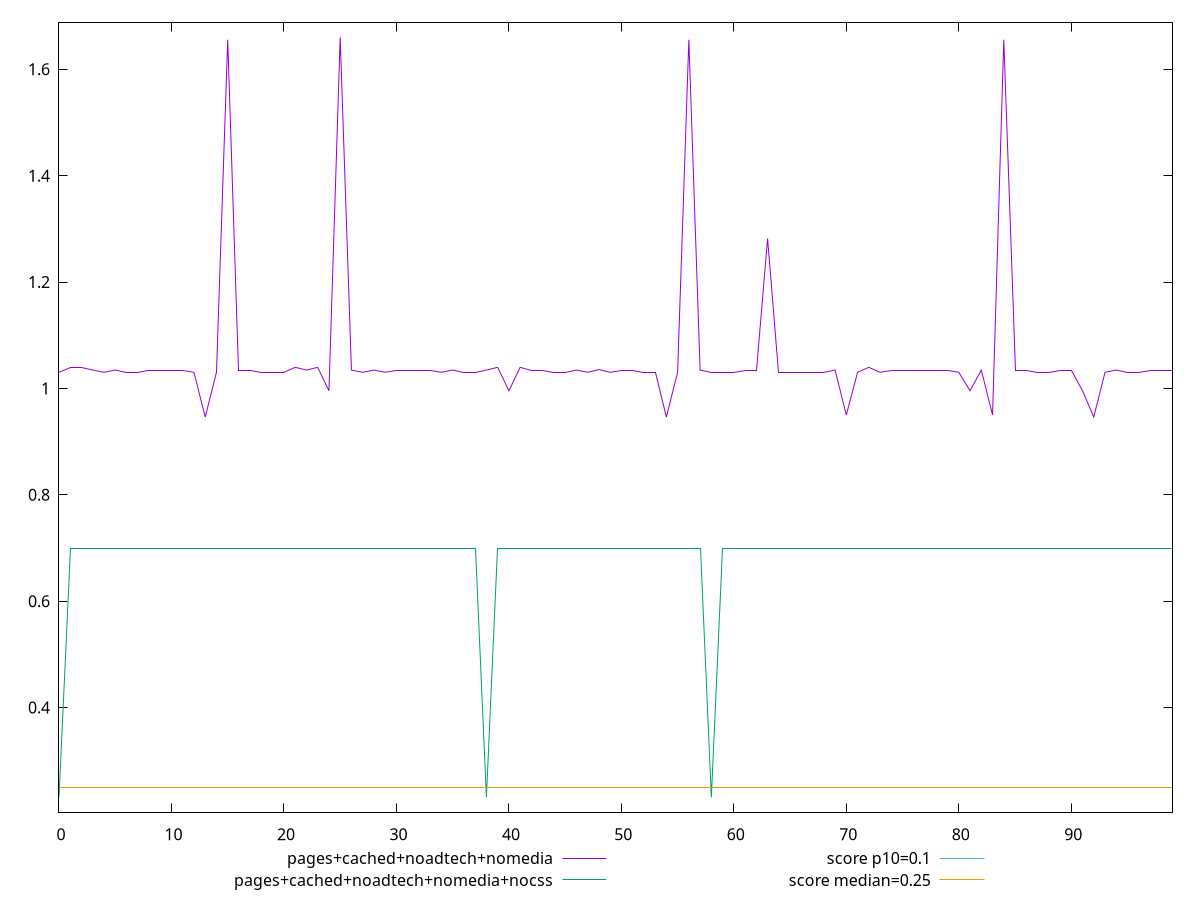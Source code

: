 reset

$pagesCachedNoadtechNomedia <<EOF
0 1.0302503187391492
1 1.039573981391059
2 1.039573981391059
3 1.0344603203667533
4 1.0302503187391492
5 1.0344603203667533
6 1.0302503187391492
7 1.0302503187391492
8 1.0344603203667535
9 1.0344603203667533
10 1.0344603203667533
11 1.0344603203667533
12 1.0302503187391492
13 0.9461108737521701
14 1.0302503187391492
15 1.655515889485677
16 1.0344603203667533
17 1.0344603203667533
18 1.0302503187391494
19 1.0302503187391492
20 1.0302503187391494
21 1.0395739813910592
22 1.0344603203667533
23 1.039573981391059
24 0.9954857109917534
25 1.6597258911132815
26 1.0344603203667533
27 1.0302503187391494
28 1.0344603203667533
29 1.0302503187391492
30 1.0344603203667535
31 1.0344603203667533
32 1.0344603203667533
33 1.0344603203667533
34 1.0302503187391492
35 1.0344603203667533
36 1.0302503187391494
37 1.0302503187391492
38 1.0344603203667533
39 1.039573981391059
40 0.9954857109917534
41 1.039573981391059
42 1.0344603203667533
43 1.0344603203667533
44 1.0302503187391492
45 1.0302503187391492
46 1.0344603203667533
47 1.0302503187391492
48 1.0353639797634548
49 1.0302503187391492
50 1.0344603203667533
51 1.0344603203667533
52 1.0302503187391492
53 1.0302503187391494
54 0.9461108737521702
55 1.0302503187391494
56 1.655515889485677
57 1.0344603203667533
58 1.0302503187391492
59 1.0302503187391494
60 1.0302503187391494
61 1.0344603203667533
62 1.0344603203667533
63 1.2817014973958334
64 1.0302503187391492
65 1.0302503187391492
66 1.0302503187391494
67 1.0302503187391494
68 1.0302503187391494
69 1.0344603203667533
70 0.95001220703125
71 1.0302503187391492
72 1.039573981391059
73 1.0302503187391492
74 1.0344603203667533
75 1.0344603203667533
76 1.0344603203667533
77 1.0344603203667533
78 1.0344603203667533
79 1.0344603203667533
80 1.0302503187391492
81 0.9954857109917534
82 1.0344603203667533
83 0.95001220703125
84 1.655515889485677
85 1.0344603203667533
86 1.0344603203667533
87 1.0302503187391492
88 1.0302503187391492
89 1.0344603203667533
90 1.0344603203667533
91 0.9954857109917534
92 0.9461108737521701
93 1.0302503187391492
94 1.0344603203667533
95 1.0302503187391494
96 1.0302503187391494
97 1.0344603203667533
98 1.0344603203667533
99 1.0344603203667533
EOF

$pagesCachedNoadtechNomediaNocss <<EOF
0 0.23147960069444443
1 0.6988059895833333
2 0.6988059895833333
3 0.6988059895833333
4 0.6988059895833333
5 0.6988059895833333
6 0.6988059895833333
7 0.6988059895833333
8 0.6988059895833333
9 0.6988059895833333
10 0.6988059895833333
11 0.6988059895833333
12 0.6988059895833333
13 0.6988059895833333
14 0.6988059895833333
15 0.6988059895833333
16 0.6988059895833333
17 0.6988059895833333
18 0.6988059895833333
19 0.6988059895833333
20 0.6988059895833333
21 0.6988059895833333
22 0.6988059895833333
23 0.6988059895833333
24 0.6988059895833333
25 0.6988059895833333
26 0.6988059895833333
27 0.6988059895833333
28 0.6988059895833333
29 0.6988059895833333
30 0.6988059895833333
31 0.6988059895833333
32 0.6988059895833333
33 0.6988059895833333
34 0.6988059895833333
35 0.6988059895833333
36 0.6988059895833333
37 0.6988059895833333
38 0.23147960069444443
39 0.6988059895833333
40 0.6988059895833333
41 0.6988059895833333
42 0.6988059895833333
43 0.6988059895833333
44 0.6988059895833333
45 0.6988059895833333
46 0.6988059895833333
47 0.6988059895833333
48 0.6988059895833333
49 0.6988059895833333
50 0.6988059895833333
51 0.6988059895833333
52 0.6988059895833333
53 0.6988059895833333
54 0.6988059895833333
55 0.6988059895833333
56 0.6988059895833333
57 0.6988059895833333
58 0.23147960069444443
59 0.6988059895833333
60 0.6988059895833333
61 0.6988059895833333
62 0.6988059895833333
63 0.6988059895833333
64 0.6988059895833333
65 0.6988059895833333
66 0.6988059895833333
67 0.6988059895833333
68 0.6988059895833333
69 0.6988059895833333
70 0.6988059895833333
71 0.6988059895833333
72 0.6988059895833333
73 0.6988059895833333
74 0.6988059895833333
75 0.6988059895833333
76 0.6988059895833333
77 0.6988059895833333
78 0.6988059895833333
79 0.6988059895833333
80 0.6988059895833333
81 0.6988059895833333
82 0.6988059895833333
83 0.6988059895833333
84 0.6988059895833333
85 0.6988059895833333
86 0.6988059895833333
87 0.6988059895833333
88 0.6988059895833333
89 0.6988059895833333
90 0.6988059895833333
91 0.6988059895833333
92 0.6988059895833333
93 0.6988059895833333
94 0.6988059895833333
95 0.6988059895833333
96 0.6988059895833333
97 0.6988059895833333
98 0.6988059895833333
99 0.6988059895833333
EOF

set key outside below
set xrange [0:99]
set yrange [0.20291467488606768:1.6882908169216582]
set trange [0.20291467488606768:1.6882908169216582]
set terminal svg size 640, 520 enhanced background rgb 'white'
set output "report_00013_2021-02-09T12-04-24.940Z/cumulative-layout-shift/comparison/line/3_vs_4.svg"

plot $pagesCachedNoadtechNomedia title "pages+cached+noadtech+nomedia" with line, \
     $pagesCachedNoadtechNomediaNocss title "pages+cached+noadtech+nomedia+nocss" with line, \
     0.1 title "score p10=0.1", \
     0.25 title "score median=0.25"

reset
